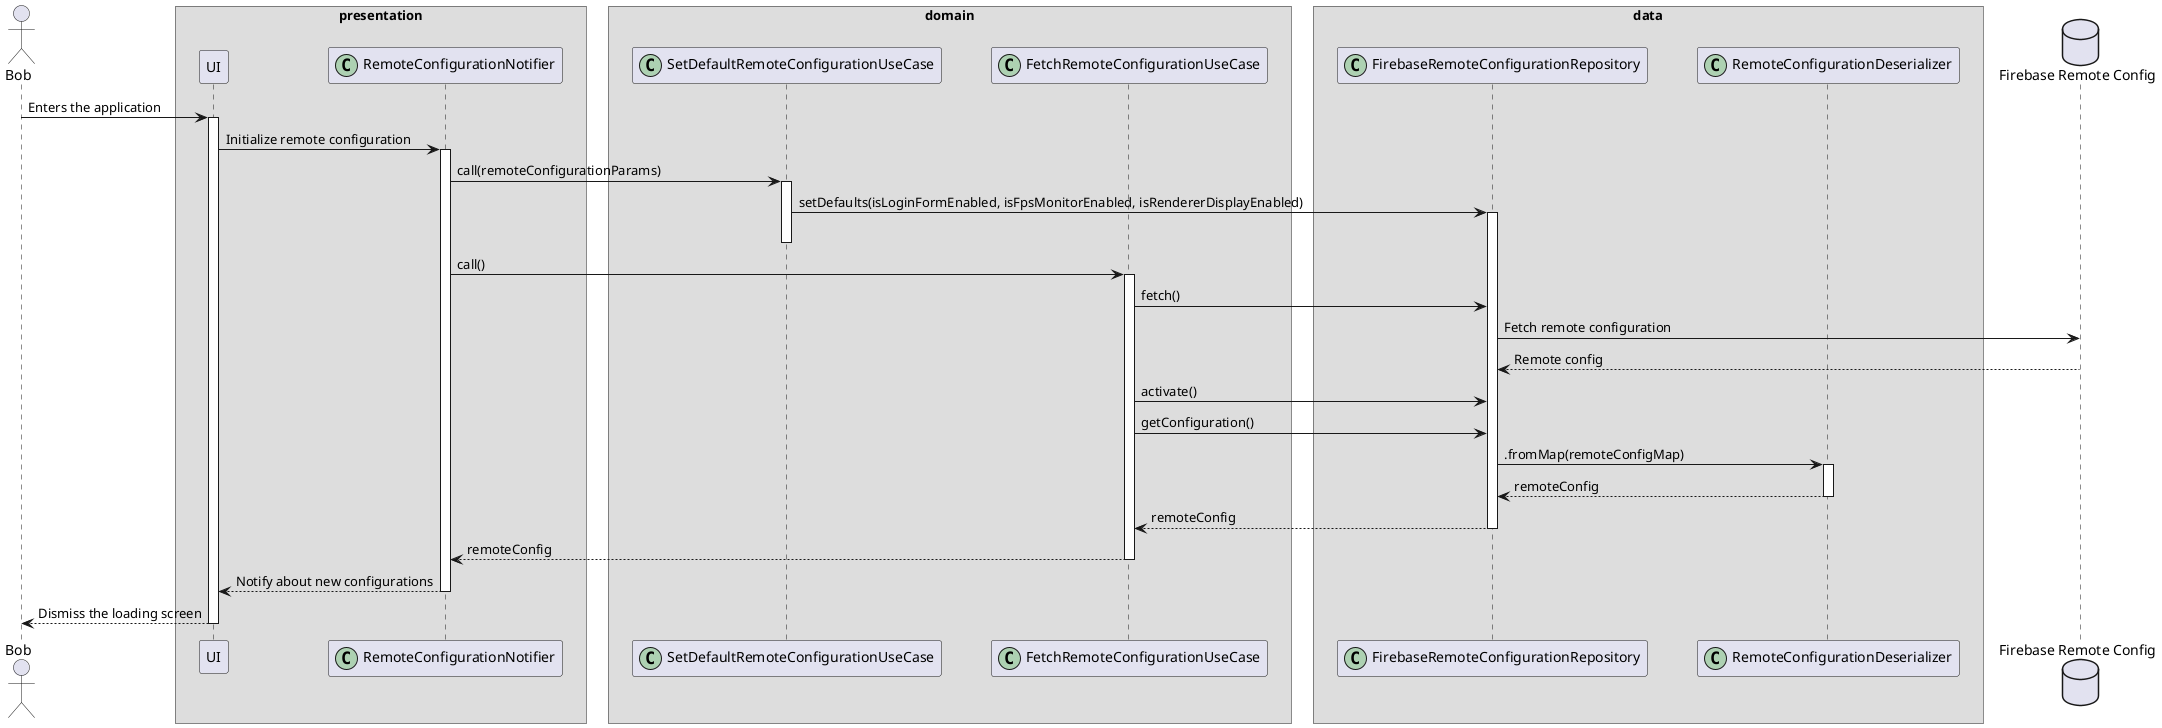 @startuml remote_config_sequence_diagram
skinparam ParticipantPadding 20
skinparam BoxPadding 10

actor Bob

box "presentation"
participant UI
participant RemoteConfigurationNotifier << (C,#ADD1B2) >>
end box

box "domain"
participant SetDefaultRemoteConfigurationUseCase << (C,#ADD1B2) >>
participant FetchRemoteConfigurationUseCase << (C,#ADD1B2) >>
end box

box "data"
participant FirebaseRemoteConfigurationRepository << (C,#ADD1B2) >>
participant RemoteConfigurationDeserializer << (C,#ADD1B2) >>
end box

database "Firebase Remote Config" as FRC

Bob -> UI : Enters the application
activate UI

UI -> RemoteConfigurationNotifier : Initialize remote configuration
activate RemoteConfigurationNotifier

RemoteConfigurationNotifier -> SetDefaultRemoteConfigurationUseCase : call(remoteConfigurationParams)
activate SetDefaultRemoteConfigurationUseCase

SetDefaultRemoteConfigurationUseCase -> FirebaseRemoteConfigurationRepository : setDefaults(isLoginFormEnabled, isFpsMonitorEnabled, isRendererDisplayEnabled)
activate FirebaseRemoteConfigurationRepository
deactivate SetDefaultRemoteConfigurationUseCase

RemoteConfigurationNotifier -> FetchRemoteConfigurationUseCase : call()
activate FetchRemoteConfigurationUseCase

FetchRemoteConfigurationUseCase -> FirebaseRemoteConfigurationRepository : fetch()

FirebaseRemoteConfigurationRepository -> FRC : Fetch remote configuration

FRC --> FirebaseRemoteConfigurationRepository : Remote config

FetchRemoteConfigurationUseCase -> FirebaseRemoteConfigurationRepository : activate()
FetchRemoteConfigurationUseCase -> FirebaseRemoteConfigurationRepository : getConfiguration()

FirebaseRemoteConfigurationRepository -> RemoteConfigurationDeserializer : .fromMap(remoteConfigMap)
activate RemoteConfigurationDeserializer

RemoteConfigurationDeserializer --> FirebaseRemoteConfigurationRepository : remoteConfig
deactivate RemoteConfigurationDeserializer

FirebaseRemoteConfigurationRepository --> FetchRemoteConfigurationUseCase : remoteConfig
deactivate FirebaseRemoteConfigurationRepository

FetchRemoteConfigurationUseCase --> RemoteConfigurationNotifier : remoteConfig
deactivate FetchRemoteConfigurationUseCase

RemoteConfigurationNotifier --> UI : Notify about new configurations
deactivate RemoteConfigurationNotifier

UI --> Bob : Dismiss the loading screen
deactivate UI

@enduml
